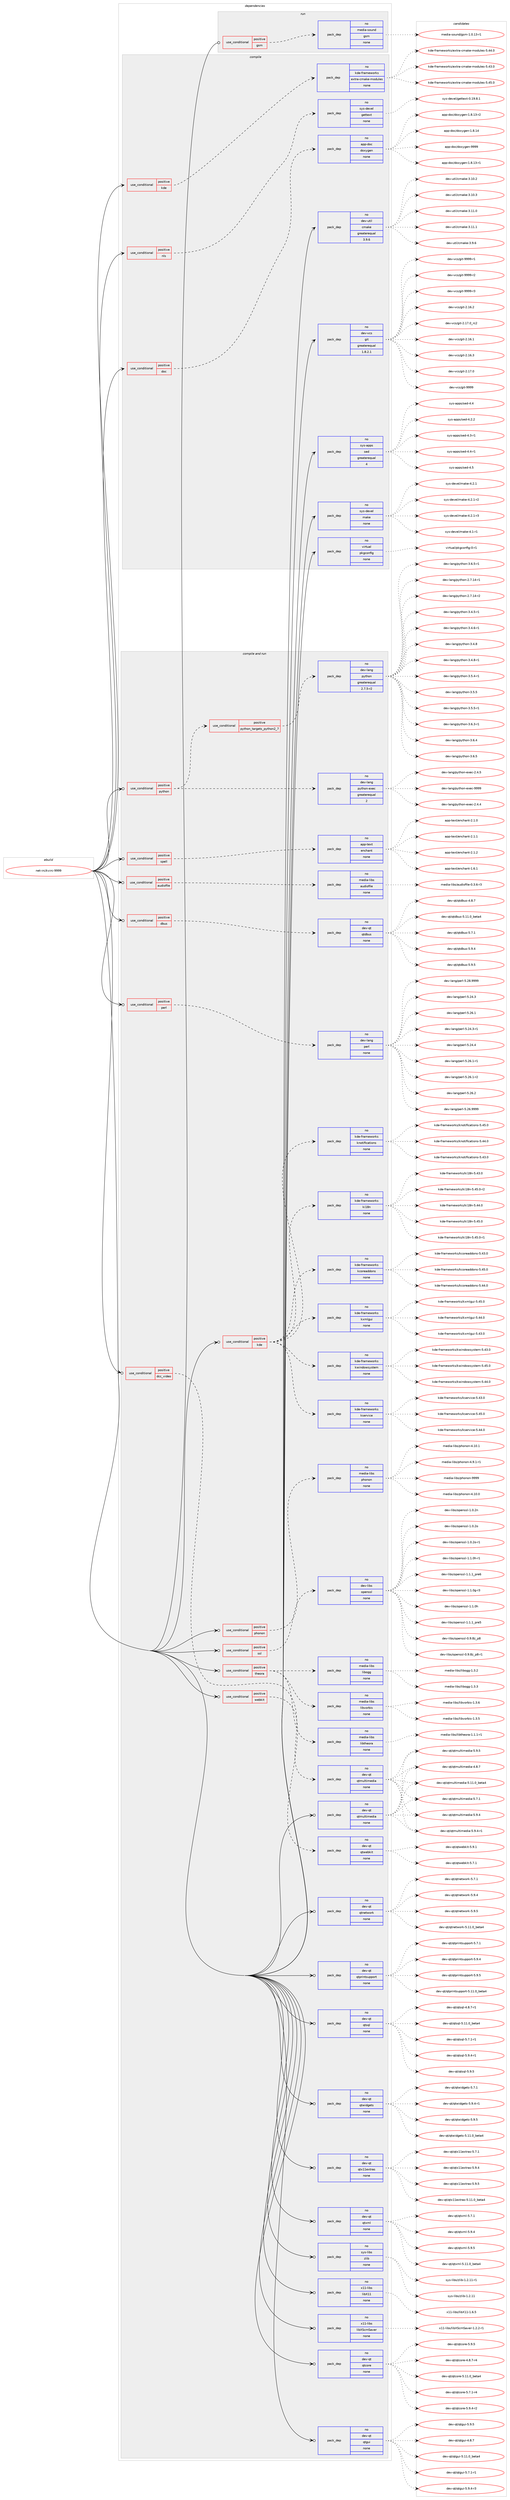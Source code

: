 digraph prolog {

# *************
# Graph options
# *************

newrank=true;
concentrate=true;
compound=true;
graph [rankdir=LR,fontname=Helvetica,fontsize=10,ranksep=1.5];#, ranksep=2.5, nodesep=0.2];
edge  [arrowhead=vee];
node  [fontname=Helvetica,fontsize=10];

# **********
# The ebuild
# **********

subgraph cluster_leftcol {
color=gray;
rank=same;
label=<<i>ebuild</i>>;
id [label="net-irc/kvirc-9999", color=red, width=4, href="../net-irc/kvirc-9999.svg"];
}

# ****************
# The dependencies
# ****************

subgraph cluster_midcol {
color=gray;
label=<<i>dependencies</i>>;
subgraph cluster_compile {
fillcolor="#eeeeee";
style=filled;
label=<<i>compile</i>>;
subgraph cond64 {
dependency194 [label=<<TABLE BORDER="0" CELLBORDER="1" CELLSPACING="0" CELLPADDING="4"><TR><TD ROWSPAN="3" CELLPADDING="10">use_conditional</TD></TR><TR><TD>positive</TD></TR><TR><TD>doc</TD></TR></TABLE>>, shape=none, color=red];
subgraph pack127 {
dependency195 [label=<<TABLE BORDER="0" CELLBORDER="1" CELLSPACING="0" CELLPADDING="4" WIDTH="220"><TR><TD ROWSPAN="6" CELLPADDING="30">pack_dep</TD></TR><TR><TD WIDTH="110">no</TD></TR><TR><TD>app-doc</TD></TR><TR><TD>doxygen</TD></TR><TR><TD>none</TD></TR><TR><TD></TD></TR></TABLE>>, shape=none, color=blue];
}
dependency194:e -> dependency195:w [weight=20,style="dashed",arrowhead="vee"];
}
id:e -> dependency194:w [weight=20,style="solid",arrowhead="vee"];
subgraph cond65 {
dependency196 [label=<<TABLE BORDER="0" CELLBORDER="1" CELLSPACING="0" CELLPADDING="4"><TR><TD ROWSPAN="3" CELLPADDING="10">use_conditional</TD></TR><TR><TD>positive</TD></TR><TR><TD>kde</TD></TR></TABLE>>, shape=none, color=red];
subgraph pack128 {
dependency197 [label=<<TABLE BORDER="0" CELLBORDER="1" CELLSPACING="0" CELLPADDING="4" WIDTH="220"><TR><TD ROWSPAN="6" CELLPADDING="30">pack_dep</TD></TR><TR><TD WIDTH="110">no</TD></TR><TR><TD>kde-frameworks</TD></TR><TR><TD>extra-cmake-modules</TD></TR><TR><TD>none</TD></TR><TR><TD></TD></TR></TABLE>>, shape=none, color=blue];
}
dependency196:e -> dependency197:w [weight=20,style="dashed",arrowhead="vee"];
}
id:e -> dependency196:w [weight=20,style="solid",arrowhead="vee"];
subgraph cond66 {
dependency198 [label=<<TABLE BORDER="0" CELLBORDER="1" CELLSPACING="0" CELLPADDING="4"><TR><TD ROWSPAN="3" CELLPADDING="10">use_conditional</TD></TR><TR><TD>positive</TD></TR><TR><TD>nls</TD></TR></TABLE>>, shape=none, color=red];
subgraph pack129 {
dependency199 [label=<<TABLE BORDER="0" CELLBORDER="1" CELLSPACING="0" CELLPADDING="4" WIDTH="220"><TR><TD ROWSPAN="6" CELLPADDING="30">pack_dep</TD></TR><TR><TD WIDTH="110">no</TD></TR><TR><TD>sys-devel</TD></TR><TR><TD>gettext</TD></TR><TR><TD>none</TD></TR><TR><TD></TD></TR></TABLE>>, shape=none, color=blue];
}
dependency198:e -> dependency199:w [weight=20,style="dashed",arrowhead="vee"];
}
id:e -> dependency198:w [weight=20,style="solid",arrowhead="vee"];
subgraph pack130 {
dependency200 [label=<<TABLE BORDER="0" CELLBORDER="1" CELLSPACING="0" CELLPADDING="4" WIDTH="220"><TR><TD ROWSPAN="6" CELLPADDING="30">pack_dep</TD></TR><TR><TD WIDTH="110">no</TD></TR><TR><TD>dev-util</TD></TR><TR><TD>cmake</TD></TR><TR><TD>greaterequal</TD></TR><TR><TD>3.9.6</TD></TR></TABLE>>, shape=none, color=blue];
}
id:e -> dependency200:w [weight=20,style="solid",arrowhead="vee"];
subgraph pack131 {
dependency201 [label=<<TABLE BORDER="0" CELLBORDER="1" CELLSPACING="0" CELLPADDING="4" WIDTH="220"><TR><TD ROWSPAN="6" CELLPADDING="30">pack_dep</TD></TR><TR><TD WIDTH="110">no</TD></TR><TR><TD>dev-vcs</TD></TR><TR><TD>git</TD></TR><TR><TD>greaterequal</TD></TR><TR><TD>1.8.2.1</TD></TR></TABLE>>, shape=none, color=blue];
}
id:e -> dependency201:w [weight=20,style="solid",arrowhead="vee"];
subgraph pack132 {
dependency202 [label=<<TABLE BORDER="0" CELLBORDER="1" CELLSPACING="0" CELLPADDING="4" WIDTH="220"><TR><TD ROWSPAN="6" CELLPADDING="30">pack_dep</TD></TR><TR><TD WIDTH="110">no</TD></TR><TR><TD>sys-apps</TD></TR><TR><TD>sed</TD></TR><TR><TD>greaterequal</TD></TR><TR><TD>4</TD></TR></TABLE>>, shape=none, color=blue];
}
id:e -> dependency202:w [weight=20,style="solid",arrowhead="vee"];
subgraph pack133 {
dependency203 [label=<<TABLE BORDER="0" CELLBORDER="1" CELLSPACING="0" CELLPADDING="4" WIDTH="220"><TR><TD ROWSPAN="6" CELLPADDING="30">pack_dep</TD></TR><TR><TD WIDTH="110">no</TD></TR><TR><TD>sys-devel</TD></TR><TR><TD>make</TD></TR><TR><TD>none</TD></TR><TR><TD></TD></TR></TABLE>>, shape=none, color=blue];
}
id:e -> dependency203:w [weight=20,style="solid",arrowhead="vee"];
subgraph pack134 {
dependency204 [label=<<TABLE BORDER="0" CELLBORDER="1" CELLSPACING="0" CELLPADDING="4" WIDTH="220"><TR><TD ROWSPAN="6" CELLPADDING="30">pack_dep</TD></TR><TR><TD WIDTH="110">no</TD></TR><TR><TD>virtual</TD></TR><TR><TD>pkgconfig</TD></TR><TR><TD>none</TD></TR><TR><TD></TD></TR></TABLE>>, shape=none, color=blue];
}
id:e -> dependency204:w [weight=20,style="solid",arrowhead="vee"];
}
subgraph cluster_compileandrun {
fillcolor="#eeeeee";
style=filled;
label=<<i>compile and run</i>>;
subgraph cond67 {
dependency205 [label=<<TABLE BORDER="0" CELLBORDER="1" CELLSPACING="0" CELLPADDING="4"><TR><TD ROWSPAN="3" CELLPADDING="10">use_conditional</TD></TR><TR><TD>positive</TD></TR><TR><TD>audiofile</TD></TR></TABLE>>, shape=none, color=red];
subgraph pack135 {
dependency206 [label=<<TABLE BORDER="0" CELLBORDER="1" CELLSPACING="0" CELLPADDING="4" WIDTH="220"><TR><TD ROWSPAN="6" CELLPADDING="30">pack_dep</TD></TR><TR><TD WIDTH="110">no</TD></TR><TR><TD>media-libs</TD></TR><TR><TD>audiofile</TD></TR><TR><TD>none</TD></TR><TR><TD></TD></TR></TABLE>>, shape=none, color=blue];
}
dependency205:e -> dependency206:w [weight=20,style="dashed",arrowhead="vee"];
}
id:e -> dependency205:w [weight=20,style="solid",arrowhead="odotvee"];
subgraph cond68 {
dependency207 [label=<<TABLE BORDER="0" CELLBORDER="1" CELLSPACING="0" CELLPADDING="4"><TR><TD ROWSPAN="3" CELLPADDING="10">use_conditional</TD></TR><TR><TD>positive</TD></TR><TR><TD>dbus</TD></TR></TABLE>>, shape=none, color=red];
subgraph pack136 {
dependency208 [label=<<TABLE BORDER="0" CELLBORDER="1" CELLSPACING="0" CELLPADDING="4" WIDTH="220"><TR><TD ROWSPAN="6" CELLPADDING="30">pack_dep</TD></TR><TR><TD WIDTH="110">no</TD></TR><TR><TD>dev-qt</TD></TR><TR><TD>qtdbus</TD></TR><TR><TD>none</TD></TR><TR><TD></TD></TR></TABLE>>, shape=none, color=blue];
}
dependency207:e -> dependency208:w [weight=20,style="dashed",arrowhead="vee"];
}
id:e -> dependency207:w [weight=20,style="solid",arrowhead="odotvee"];
subgraph cond69 {
dependency209 [label=<<TABLE BORDER="0" CELLBORDER="1" CELLSPACING="0" CELLPADDING="4"><TR><TD ROWSPAN="3" CELLPADDING="10">use_conditional</TD></TR><TR><TD>positive</TD></TR><TR><TD>dcc_video</TD></TR></TABLE>>, shape=none, color=red];
subgraph pack137 {
dependency210 [label=<<TABLE BORDER="0" CELLBORDER="1" CELLSPACING="0" CELLPADDING="4" WIDTH="220"><TR><TD ROWSPAN="6" CELLPADDING="30">pack_dep</TD></TR><TR><TD WIDTH="110">no</TD></TR><TR><TD>dev-qt</TD></TR><TR><TD>qtmultimedia</TD></TR><TR><TD>none</TD></TR><TR><TD></TD></TR></TABLE>>, shape=none, color=blue];
}
dependency209:e -> dependency210:w [weight=20,style="dashed",arrowhead="vee"];
}
id:e -> dependency209:w [weight=20,style="solid",arrowhead="odotvee"];
subgraph cond70 {
dependency211 [label=<<TABLE BORDER="0" CELLBORDER="1" CELLSPACING="0" CELLPADDING="4"><TR><TD ROWSPAN="3" CELLPADDING="10">use_conditional</TD></TR><TR><TD>positive</TD></TR><TR><TD>kde</TD></TR></TABLE>>, shape=none, color=red];
subgraph pack138 {
dependency212 [label=<<TABLE BORDER="0" CELLBORDER="1" CELLSPACING="0" CELLPADDING="4" WIDTH="220"><TR><TD ROWSPAN="6" CELLPADDING="30">pack_dep</TD></TR><TR><TD WIDTH="110">no</TD></TR><TR><TD>kde-frameworks</TD></TR><TR><TD>kcoreaddons</TD></TR><TR><TD>none</TD></TR><TR><TD></TD></TR></TABLE>>, shape=none, color=blue];
}
dependency211:e -> dependency212:w [weight=20,style="dashed",arrowhead="vee"];
subgraph pack139 {
dependency213 [label=<<TABLE BORDER="0" CELLBORDER="1" CELLSPACING="0" CELLPADDING="4" WIDTH="220"><TR><TD ROWSPAN="6" CELLPADDING="30">pack_dep</TD></TR><TR><TD WIDTH="110">no</TD></TR><TR><TD>kde-frameworks</TD></TR><TR><TD>ki18n</TD></TR><TR><TD>none</TD></TR><TR><TD></TD></TR></TABLE>>, shape=none, color=blue];
}
dependency211:e -> dependency213:w [weight=20,style="dashed",arrowhead="vee"];
subgraph pack140 {
dependency214 [label=<<TABLE BORDER="0" CELLBORDER="1" CELLSPACING="0" CELLPADDING="4" WIDTH="220"><TR><TD ROWSPAN="6" CELLPADDING="30">pack_dep</TD></TR><TR><TD WIDTH="110">no</TD></TR><TR><TD>kde-frameworks</TD></TR><TR><TD>knotifications</TD></TR><TR><TD>none</TD></TR><TR><TD></TD></TR></TABLE>>, shape=none, color=blue];
}
dependency211:e -> dependency214:w [weight=20,style="dashed",arrowhead="vee"];
subgraph pack141 {
dependency215 [label=<<TABLE BORDER="0" CELLBORDER="1" CELLSPACING="0" CELLPADDING="4" WIDTH="220"><TR><TD ROWSPAN="6" CELLPADDING="30">pack_dep</TD></TR><TR><TD WIDTH="110">no</TD></TR><TR><TD>kde-frameworks</TD></TR><TR><TD>kservice</TD></TR><TR><TD>none</TD></TR><TR><TD></TD></TR></TABLE>>, shape=none, color=blue];
}
dependency211:e -> dependency215:w [weight=20,style="dashed",arrowhead="vee"];
subgraph pack142 {
dependency216 [label=<<TABLE BORDER="0" CELLBORDER="1" CELLSPACING="0" CELLPADDING="4" WIDTH="220"><TR><TD ROWSPAN="6" CELLPADDING="30">pack_dep</TD></TR><TR><TD WIDTH="110">no</TD></TR><TR><TD>kde-frameworks</TD></TR><TR><TD>kwindowsystem</TD></TR><TR><TD>none</TD></TR><TR><TD></TD></TR></TABLE>>, shape=none, color=blue];
}
dependency211:e -> dependency216:w [weight=20,style="dashed",arrowhead="vee"];
subgraph pack143 {
dependency217 [label=<<TABLE BORDER="0" CELLBORDER="1" CELLSPACING="0" CELLPADDING="4" WIDTH="220"><TR><TD ROWSPAN="6" CELLPADDING="30">pack_dep</TD></TR><TR><TD WIDTH="110">no</TD></TR><TR><TD>kde-frameworks</TD></TR><TR><TD>kxmlgui</TD></TR><TR><TD>none</TD></TR><TR><TD></TD></TR></TABLE>>, shape=none, color=blue];
}
dependency211:e -> dependency217:w [weight=20,style="dashed",arrowhead="vee"];
}
id:e -> dependency211:w [weight=20,style="solid",arrowhead="odotvee"];
subgraph cond71 {
dependency218 [label=<<TABLE BORDER="0" CELLBORDER="1" CELLSPACING="0" CELLPADDING="4"><TR><TD ROWSPAN="3" CELLPADDING="10">use_conditional</TD></TR><TR><TD>positive</TD></TR><TR><TD>perl</TD></TR></TABLE>>, shape=none, color=red];
subgraph pack144 {
dependency219 [label=<<TABLE BORDER="0" CELLBORDER="1" CELLSPACING="0" CELLPADDING="4" WIDTH="220"><TR><TD ROWSPAN="6" CELLPADDING="30">pack_dep</TD></TR><TR><TD WIDTH="110">no</TD></TR><TR><TD>dev-lang</TD></TR><TR><TD>perl</TD></TR><TR><TD>none</TD></TR><TR><TD></TD></TR></TABLE>>, shape=none, color=blue];
}
dependency218:e -> dependency219:w [weight=20,style="dashed",arrowhead="vee"];
}
id:e -> dependency218:w [weight=20,style="solid",arrowhead="odotvee"];
subgraph cond72 {
dependency220 [label=<<TABLE BORDER="0" CELLBORDER="1" CELLSPACING="0" CELLPADDING="4"><TR><TD ROWSPAN="3" CELLPADDING="10">use_conditional</TD></TR><TR><TD>positive</TD></TR><TR><TD>phonon</TD></TR></TABLE>>, shape=none, color=red];
subgraph pack145 {
dependency221 [label=<<TABLE BORDER="0" CELLBORDER="1" CELLSPACING="0" CELLPADDING="4" WIDTH="220"><TR><TD ROWSPAN="6" CELLPADDING="30">pack_dep</TD></TR><TR><TD WIDTH="110">no</TD></TR><TR><TD>media-libs</TD></TR><TR><TD>phonon</TD></TR><TR><TD>none</TD></TR><TR><TD></TD></TR></TABLE>>, shape=none, color=blue];
}
dependency220:e -> dependency221:w [weight=20,style="dashed",arrowhead="vee"];
}
id:e -> dependency220:w [weight=20,style="solid",arrowhead="odotvee"];
subgraph cond73 {
dependency222 [label=<<TABLE BORDER="0" CELLBORDER="1" CELLSPACING="0" CELLPADDING="4"><TR><TD ROWSPAN="3" CELLPADDING="10">use_conditional</TD></TR><TR><TD>positive</TD></TR><TR><TD>python</TD></TR></TABLE>>, shape=none, color=red];
subgraph cond74 {
dependency223 [label=<<TABLE BORDER="0" CELLBORDER="1" CELLSPACING="0" CELLPADDING="4"><TR><TD ROWSPAN="3" CELLPADDING="10">use_conditional</TD></TR><TR><TD>positive</TD></TR><TR><TD>python_targets_python2_7</TD></TR></TABLE>>, shape=none, color=red];
subgraph pack146 {
dependency224 [label=<<TABLE BORDER="0" CELLBORDER="1" CELLSPACING="0" CELLPADDING="4" WIDTH="220"><TR><TD ROWSPAN="6" CELLPADDING="30">pack_dep</TD></TR><TR><TD WIDTH="110">no</TD></TR><TR><TD>dev-lang</TD></TR><TR><TD>python</TD></TR><TR><TD>greaterequal</TD></TR><TR><TD>2.7.5-r2</TD></TR></TABLE>>, shape=none, color=blue];
}
dependency223:e -> dependency224:w [weight=20,style="dashed",arrowhead="vee"];
}
dependency222:e -> dependency223:w [weight=20,style="dashed",arrowhead="vee"];
subgraph pack147 {
dependency225 [label=<<TABLE BORDER="0" CELLBORDER="1" CELLSPACING="0" CELLPADDING="4" WIDTH="220"><TR><TD ROWSPAN="6" CELLPADDING="30">pack_dep</TD></TR><TR><TD WIDTH="110">no</TD></TR><TR><TD>dev-lang</TD></TR><TR><TD>python-exec</TD></TR><TR><TD>greaterequal</TD></TR><TR><TD>2</TD></TR></TABLE>>, shape=none, color=blue];
}
dependency222:e -> dependency225:w [weight=20,style="dashed",arrowhead="vee"];
}
id:e -> dependency222:w [weight=20,style="solid",arrowhead="odotvee"];
subgraph cond75 {
dependency226 [label=<<TABLE BORDER="0" CELLBORDER="1" CELLSPACING="0" CELLPADDING="4"><TR><TD ROWSPAN="3" CELLPADDING="10">use_conditional</TD></TR><TR><TD>positive</TD></TR><TR><TD>spell</TD></TR></TABLE>>, shape=none, color=red];
subgraph pack148 {
dependency227 [label=<<TABLE BORDER="0" CELLBORDER="1" CELLSPACING="0" CELLPADDING="4" WIDTH="220"><TR><TD ROWSPAN="6" CELLPADDING="30">pack_dep</TD></TR><TR><TD WIDTH="110">no</TD></TR><TR><TD>app-text</TD></TR><TR><TD>enchant</TD></TR><TR><TD>none</TD></TR><TR><TD></TD></TR></TABLE>>, shape=none, color=blue];
}
dependency226:e -> dependency227:w [weight=20,style="dashed",arrowhead="vee"];
}
id:e -> dependency226:w [weight=20,style="solid",arrowhead="odotvee"];
subgraph cond76 {
dependency228 [label=<<TABLE BORDER="0" CELLBORDER="1" CELLSPACING="0" CELLPADDING="4"><TR><TD ROWSPAN="3" CELLPADDING="10">use_conditional</TD></TR><TR><TD>positive</TD></TR><TR><TD>ssl</TD></TR></TABLE>>, shape=none, color=red];
subgraph pack149 {
dependency229 [label=<<TABLE BORDER="0" CELLBORDER="1" CELLSPACING="0" CELLPADDING="4" WIDTH="220"><TR><TD ROWSPAN="6" CELLPADDING="30">pack_dep</TD></TR><TR><TD WIDTH="110">no</TD></TR><TR><TD>dev-libs</TD></TR><TR><TD>openssl</TD></TR><TR><TD>none</TD></TR><TR><TD></TD></TR></TABLE>>, shape=none, color=blue];
}
dependency228:e -> dependency229:w [weight=20,style="dashed",arrowhead="vee"];
}
id:e -> dependency228:w [weight=20,style="solid",arrowhead="odotvee"];
subgraph cond77 {
dependency230 [label=<<TABLE BORDER="0" CELLBORDER="1" CELLSPACING="0" CELLPADDING="4"><TR><TD ROWSPAN="3" CELLPADDING="10">use_conditional</TD></TR><TR><TD>positive</TD></TR><TR><TD>theora</TD></TR></TABLE>>, shape=none, color=red];
subgraph pack150 {
dependency231 [label=<<TABLE BORDER="0" CELLBORDER="1" CELLSPACING="0" CELLPADDING="4" WIDTH="220"><TR><TD ROWSPAN="6" CELLPADDING="30">pack_dep</TD></TR><TR><TD WIDTH="110">no</TD></TR><TR><TD>media-libs</TD></TR><TR><TD>libogg</TD></TR><TR><TD>none</TD></TR><TR><TD></TD></TR></TABLE>>, shape=none, color=blue];
}
dependency230:e -> dependency231:w [weight=20,style="dashed",arrowhead="vee"];
subgraph pack151 {
dependency232 [label=<<TABLE BORDER="0" CELLBORDER="1" CELLSPACING="0" CELLPADDING="4" WIDTH="220"><TR><TD ROWSPAN="6" CELLPADDING="30">pack_dep</TD></TR><TR><TD WIDTH="110">no</TD></TR><TR><TD>media-libs</TD></TR><TR><TD>libtheora</TD></TR><TR><TD>none</TD></TR><TR><TD></TD></TR></TABLE>>, shape=none, color=blue];
}
dependency230:e -> dependency232:w [weight=20,style="dashed",arrowhead="vee"];
subgraph pack152 {
dependency233 [label=<<TABLE BORDER="0" CELLBORDER="1" CELLSPACING="0" CELLPADDING="4" WIDTH="220"><TR><TD ROWSPAN="6" CELLPADDING="30">pack_dep</TD></TR><TR><TD WIDTH="110">no</TD></TR><TR><TD>media-libs</TD></TR><TR><TD>libvorbis</TD></TR><TR><TD>none</TD></TR><TR><TD></TD></TR></TABLE>>, shape=none, color=blue];
}
dependency230:e -> dependency233:w [weight=20,style="dashed",arrowhead="vee"];
}
id:e -> dependency230:w [weight=20,style="solid",arrowhead="odotvee"];
subgraph cond78 {
dependency234 [label=<<TABLE BORDER="0" CELLBORDER="1" CELLSPACING="0" CELLPADDING="4"><TR><TD ROWSPAN="3" CELLPADDING="10">use_conditional</TD></TR><TR><TD>positive</TD></TR><TR><TD>webkit</TD></TR></TABLE>>, shape=none, color=red];
subgraph pack153 {
dependency235 [label=<<TABLE BORDER="0" CELLBORDER="1" CELLSPACING="0" CELLPADDING="4" WIDTH="220"><TR><TD ROWSPAN="6" CELLPADDING="30">pack_dep</TD></TR><TR><TD WIDTH="110">no</TD></TR><TR><TD>dev-qt</TD></TR><TR><TD>qtwebkit</TD></TR><TR><TD>none</TD></TR><TR><TD></TD></TR></TABLE>>, shape=none, color=blue];
}
dependency234:e -> dependency235:w [weight=20,style="dashed",arrowhead="vee"];
}
id:e -> dependency234:w [weight=20,style="solid",arrowhead="odotvee"];
subgraph pack154 {
dependency236 [label=<<TABLE BORDER="0" CELLBORDER="1" CELLSPACING="0" CELLPADDING="4" WIDTH="220"><TR><TD ROWSPAN="6" CELLPADDING="30">pack_dep</TD></TR><TR><TD WIDTH="110">no</TD></TR><TR><TD>dev-qt</TD></TR><TR><TD>qtcore</TD></TR><TR><TD>none</TD></TR><TR><TD></TD></TR></TABLE>>, shape=none, color=blue];
}
id:e -> dependency236:w [weight=20,style="solid",arrowhead="odotvee"];
subgraph pack155 {
dependency237 [label=<<TABLE BORDER="0" CELLBORDER="1" CELLSPACING="0" CELLPADDING="4" WIDTH="220"><TR><TD ROWSPAN="6" CELLPADDING="30">pack_dep</TD></TR><TR><TD WIDTH="110">no</TD></TR><TR><TD>dev-qt</TD></TR><TR><TD>qtgui</TD></TR><TR><TD>none</TD></TR><TR><TD></TD></TR></TABLE>>, shape=none, color=blue];
}
id:e -> dependency237:w [weight=20,style="solid",arrowhead="odotvee"];
subgraph pack156 {
dependency238 [label=<<TABLE BORDER="0" CELLBORDER="1" CELLSPACING="0" CELLPADDING="4" WIDTH="220"><TR><TD ROWSPAN="6" CELLPADDING="30">pack_dep</TD></TR><TR><TD WIDTH="110">no</TD></TR><TR><TD>dev-qt</TD></TR><TR><TD>qtmultimedia</TD></TR><TR><TD>none</TD></TR><TR><TD></TD></TR></TABLE>>, shape=none, color=blue];
}
id:e -> dependency238:w [weight=20,style="solid",arrowhead="odotvee"];
subgraph pack157 {
dependency239 [label=<<TABLE BORDER="0" CELLBORDER="1" CELLSPACING="0" CELLPADDING="4" WIDTH="220"><TR><TD ROWSPAN="6" CELLPADDING="30">pack_dep</TD></TR><TR><TD WIDTH="110">no</TD></TR><TR><TD>dev-qt</TD></TR><TR><TD>qtnetwork</TD></TR><TR><TD>none</TD></TR><TR><TD></TD></TR></TABLE>>, shape=none, color=blue];
}
id:e -> dependency239:w [weight=20,style="solid",arrowhead="odotvee"];
subgraph pack158 {
dependency240 [label=<<TABLE BORDER="0" CELLBORDER="1" CELLSPACING="0" CELLPADDING="4" WIDTH="220"><TR><TD ROWSPAN="6" CELLPADDING="30">pack_dep</TD></TR><TR><TD WIDTH="110">no</TD></TR><TR><TD>dev-qt</TD></TR><TR><TD>qtprintsupport</TD></TR><TR><TD>none</TD></TR><TR><TD></TD></TR></TABLE>>, shape=none, color=blue];
}
id:e -> dependency240:w [weight=20,style="solid",arrowhead="odotvee"];
subgraph pack159 {
dependency241 [label=<<TABLE BORDER="0" CELLBORDER="1" CELLSPACING="0" CELLPADDING="4" WIDTH="220"><TR><TD ROWSPAN="6" CELLPADDING="30">pack_dep</TD></TR><TR><TD WIDTH="110">no</TD></TR><TR><TD>dev-qt</TD></TR><TR><TD>qtsql</TD></TR><TR><TD>none</TD></TR><TR><TD></TD></TR></TABLE>>, shape=none, color=blue];
}
id:e -> dependency241:w [weight=20,style="solid",arrowhead="odotvee"];
subgraph pack160 {
dependency242 [label=<<TABLE BORDER="0" CELLBORDER="1" CELLSPACING="0" CELLPADDING="4" WIDTH="220"><TR><TD ROWSPAN="6" CELLPADDING="30">pack_dep</TD></TR><TR><TD WIDTH="110">no</TD></TR><TR><TD>dev-qt</TD></TR><TR><TD>qtwidgets</TD></TR><TR><TD>none</TD></TR><TR><TD></TD></TR></TABLE>>, shape=none, color=blue];
}
id:e -> dependency242:w [weight=20,style="solid",arrowhead="odotvee"];
subgraph pack161 {
dependency243 [label=<<TABLE BORDER="0" CELLBORDER="1" CELLSPACING="0" CELLPADDING="4" WIDTH="220"><TR><TD ROWSPAN="6" CELLPADDING="30">pack_dep</TD></TR><TR><TD WIDTH="110">no</TD></TR><TR><TD>dev-qt</TD></TR><TR><TD>qtx11extras</TD></TR><TR><TD>none</TD></TR><TR><TD></TD></TR></TABLE>>, shape=none, color=blue];
}
id:e -> dependency243:w [weight=20,style="solid",arrowhead="odotvee"];
subgraph pack162 {
dependency244 [label=<<TABLE BORDER="0" CELLBORDER="1" CELLSPACING="0" CELLPADDING="4" WIDTH="220"><TR><TD ROWSPAN="6" CELLPADDING="30">pack_dep</TD></TR><TR><TD WIDTH="110">no</TD></TR><TR><TD>dev-qt</TD></TR><TR><TD>qtxml</TD></TR><TR><TD>none</TD></TR><TR><TD></TD></TR></TABLE>>, shape=none, color=blue];
}
id:e -> dependency244:w [weight=20,style="solid",arrowhead="odotvee"];
subgraph pack163 {
dependency245 [label=<<TABLE BORDER="0" CELLBORDER="1" CELLSPACING="0" CELLPADDING="4" WIDTH="220"><TR><TD ROWSPAN="6" CELLPADDING="30">pack_dep</TD></TR><TR><TD WIDTH="110">no</TD></TR><TR><TD>sys-libs</TD></TR><TR><TD>zlib</TD></TR><TR><TD>none</TD></TR><TR><TD></TD></TR></TABLE>>, shape=none, color=blue];
}
id:e -> dependency245:w [weight=20,style="solid",arrowhead="odotvee"];
subgraph pack164 {
dependency246 [label=<<TABLE BORDER="0" CELLBORDER="1" CELLSPACING="0" CELLPADDING="4" WIDTH="220"><TR><TD ROWSPAN="6" CELLPADDING="30">pack_dep</TD></TR><TR><TD WIDTH="110">no</TD></TR><TR><TD>x11-libs</TD></TR><TR><TD>libX11</TD></TR><TR><TD>none</TD></TR><TR><TD></TD></TR></TABLE>>, shape=none, color=blue];
}
id:e -> dependency246:w [weight=20,style="solid",arrowhead="odotvee"];
subgraph pack165 {
dependency247 [label=<<TABLE BORDER="0" CELLBORDER="1" CELLSPACING="0" CELLPADDING="4" WIDTH="220"><TR><TD ROWSPAN="6" CELLPADDING="30">pack_dep</TD></TR><TR><TD WIDTH="110">no</TD></TR><TR><TD>x11-libs</TD></TR><TR><TD>libXScrnSaver</TD></TR><TR><TD>none</TD></TR><TR><TD></TD></TR></TABLE>>, shape=none, color=blue];
}
id:e -> dependency247:w [weight=20,style="solid",arrowhead="odotvee"];
}
subgraph cluster_run {
fillcolor="#eeeeee";
style=filled;
label=<<i>run</i>>;
subgraph cond79 {
dependency248 [label=<<TABLE BORDER="0" CELLBORDER="1" CELLSPACING="0" CELLPADDING="4"><TR><TD ROWSPAN="3" CELLPADDING="10">use_conditional</TD></TR><TR><TD>positive</TD></TR><TR><TD>gsm</TD></TR></TABLE>>, shape=none, color=red];
subgraph pack166 {
dependency249 [label=<<TABLE BORDER="0" CELLBORDER="1" CELLSPACING="0" CELLPADDING="4" WIDTH="220"><TR><TD ROWSPAN="6" CELLPADDING="30">pack_dep</TD></TR><TR><TD WIDTH="110">no</TD></TR><TR><TD>media-sound</TD></TR><TR><TD>gsm</TD></TR><TR><TD>none</TD></TR><TR><TD></TD></TR></TABLE>>, shape=none, color=blue];
}
dependency248:e -> dependency249:w [weight=20,style="dashed",arrowhead="vee"];
}
id:e -> dependency248:w [weight=20,style="solid",arrowhead="odot"];
}
}

# **************
# The candidates
# **************

subgraph cluster_choices {
rank=same;
color=gray;
label=<<i>candidates</i>>;

subgraph choice127 {
color=black;
nodesep=1;
choice97112112451001119947100111120121103101110454946564649514511449 [label="app-doc/doxygen-1.8.13-r1", color=red, width=4,href="../app-doc/doxygen-1.8.13-r1.svg"];
choice97112112451001119947100111120121103101110454946564649514511450 [label="app-doc/doxygen-1.8.13-r2", color=red, width=4,href="../app-doc/doxygen-1.8.13-r2.svg"];
choice9711211245100111994710011112012110310111045494656464952 [label="app-doc/doxygen-1.8.14", color=red, width=4,href="../app-doc/doxygen-1.8.14.svg"];
choice971121124510011199471001111201211031011104557575757 [label="app-doc/doxygen-9999", color=red, width=4,href="../app-doc/doxygen-9999.svg"];
dependency195:e -> choice97112112451001119947100111120121103101110454946564649514511449:w [style=dotted,weight="100"];
dependency195:e -> choice97112112451001119947100111120121103101110454946564649514511450:w [style=dotted,weight="100"];
dependency195:e -> choice9711211245100111994710011112012110310111045494656464952:w [style=dotted,weight="100"];
dependency195:e -> choice971121124510011199471001111201211031011104557575757:w [style=dotted,weight="100"];
}
subgraph choice128 {
color=black;
nodesep=1;
choice107100101451021149710910111911111410711547101120116114974599109971071014510911110011710810111545534652524648 [label="kde-frameworks/extra-cmake-modules-5.44.0", color=red, width=4,href="../kde-frameworks/extra-cmake-modules-5.44.0.svg"];
choice107100101451021149710910111911111410711547101120116114974599109971071014510911110011710810111545534652514648 [label="kde-frameworks/extra-cmake-modules-5.43.0", color=red, width=4,href="../kde-frameworks/extra-cmake-modules-5.43.0.svg"];
choice107100101451021149710910111911111410711547101120116114974599109971071014510911110011710810111545534652534648 [label="kde-frameworks/extra-cmake-modules-5.45.0", color=red, width=4,href="../kde-frameworks/extra-cmake-modules-5.45.0.svg"];
dependency197:e -> choice107100101451021149710910111911111410711547101120116114974599109971071014510911110011710810111545534652524648:w [style=dotted,weight="100"];
dependency197:e -> choice107100101451021149710910111911111410711547101120116114974599109971071014510911110011710810111545534652514648:w [style=dotted,weight="100"];
dependency197:e -> choice107100101451021149710910111911111410711547101120116114974599109971071014510911110011710810111545534652534648:w [style=dotted,weight="100"];
}
subgraph choice129 {
color=black;
nodesep=1;
choice1151211154510010111810110847103101116116101120116454846495746564649 [label="sys-devel/gettext-0.19.8.1", color=red, width=4,href="../sys-devel/gettext-0.19.8.1.svg"];
dependency199:e -> choice1151211154510010111810110847103101116116101120116454846495746564649:w [style=dotted,weight="100"];
}
subgraph choice130 {
color=black;
nodesep=1;
choice1001011184511711610510847991099710710145514649484650 [label="dev-util/cmake-3.10.2", color=red, width=4,href="../dev-util/cmake-3.10.2.svg"];
choice1001011184511711610510847991099710710145514649484651 [label="dev-util/cmake-3.10.3", color=red, width=4,href="../dev-util/cmake-3.10.3.svg"];
choice1001011184511711610510847991099710710145514649494648 [label="dev-util/cmake-3.11.0", color=red, width=4,href="../dev-util/cmake-3.11.0.svg"];
choice1001011184511711610510847991099710710145514649494649 [label="dev-util/cmake-3.11.1", color=red, width=4,href="../dev-util/cmake-3.11.1.svg"];
choice10010111845117116105108479910997107101455146574654 [label="dev-util/cmake-3.9.6", color=red, width=4,href="../dev-util/cmake-3.9.6.svg"];
dependency200:e -> choice1001011184511711610510847991099710710145514649484650:w [style=dotted,weight="100"];
dependency200:e -> choice1001011184511711610510847991099710710145514649484651:w [style=dotted,weight="100"];
dependency200:e -> choice1001011184511711610510847991099710710145514649494648:w [style=dotted,weight="100"];
dependency200:e -> choice1001011184511711610510847991099710710145514649494649:w [style=dotted,weight="100"];
dependency200:e -> choice10010111845117116105108479910997107101455146574654:w [style=dotted,weight="100"];
}
subgraph choice131 {
color=black;
nodesep=1;
choice10010111845118991154710310511645504649544650 [label="dev-vcs/git-2.16.2", color=red, width=4,href="../dev-vcs/git-2.16.2.svg"];
choice10010111845118991154710310511645504649554648951149950 [label="dev-vcs/git-2.17.0_rc2", color=red, width=4,href="../dev-vcs/git-2.17.0_rc2.svg"];
choice10010111845118991154710310511645504649544649 [label="dev-vcs/git-2.16.1", color=red, width=4,href="../dev-vcs/git-2.16.1.svg"];
choice10010111845118991154710310511645504649544651 [label="dev-vcs/git-2.16.3", color=red, width=4,href="../dev-vcs/git-2.16.3.svg"];
choice10010111845118991154710310511645504649554648 [label="dev-vcs/git-2.17.0", color=red, width=4,href="../dev-vcs/git-2.17.0.svg"];
choice1001011184511899115471031051164557575757 [label="dev-vcs/git-9999", color=red, width=4,href="../dev-vcs/git-9999.svg"];
choice10010111845118991154710310511645575757574511449 [label="dev-vcs/git-9999-r1", color=red, width=4,href="../dev-vcs/git-9999-r1.svg"];
choice10010111845118991154710310511645575757574511450 [label="dev-vcs/git-9999-r2", color=red, width=4,href="../dev-vcs/git-9999-r2.svg"];
choice10010111845118991154710310511645575757574511451 [label="dev-vcs/git-9999-r3", color=red, width=4,href="../dev-vcs/git-9999-r3.svg"];
dependency201:e -> choice10010111845118991154710310511645504649544650:w [style=dotted,weight="100"];
dependency201:e -> choice10010111845118991154710310511645504649554648951149950:w [style=dotted,weight="100"];
dependency201:e -> choice10010111845118991154710310511645504649544649:w [style=dotted,weight="100"];
dependency201:e -> choice10010111845118991154710310511645504649544651:w [style=dotted,weight="100"];
dependency201:e -> choice10010111845118991154710310511645504649554648:w [style=dotted,weight="100"];
dependency201:e -> choice1001011184511899115471031051164557575757:w [style=dotted,weight="100"];
dependency201:e -> choice10010111845118991154710310511645575757574511449:w [style=dotted,weight="100"];
dependency201:e -> choice10010111845118991154710310511645575757574511450:w [style=dotted,weight="100"];
dependency201:e -> choice10010111845118991154710310511645575757574511451:w [style=dotted,weight="100"];
}
subgraph choice132 {
color=black;
nodesep=1;
choice11512111545971121121154711510110045524652 [label="sys-apps/sed-4.4", color=red, width=4,href="../sys-apps/sed-4.4.svg"];
choice115121115459711211211547115101100455246504650 [label="sys-apps/sed-4.2.2", color=red, width=4,href="../sys-apps/sed-4.2.2.svg"];
choice115121115459711211211547115101100455246514511449 [label="sys-apps/sed-4.3-r1", color=red, width=4,href="../sys-apps/sed-4.3-r1.svg"];
choice115121115459711211211547115101100455246524511449 [label="sys-apps/sed-4.4-r1", color=red, width=4,href="../sys-apps/sed-4.4-r1.svg"];
choice11512111545971121121154711510110045524653 [label="sys-apps/sed-4.5", color=red, width=4,href="../sys-apps/sed-4.5.svg"];
dependency202:e -> choice11512111545971121121154711510110045524652:w [style=dotted,weight="100"];
dependency202:e -> choice115121115459711211211547115101100455246504650:w [style=dotted,weight="100"];
dependency202:e -> choice115121115459711211211547115101100455246514511449:w [style=dotted,weight="100"];
dependency202:e -> choice115121115459711211211547115101100455246524511449:w [style=dotted,weight="100"];
dependency202:e -> choice11512111545971121121154711510110045524653:w [style=dotted,weight="100"];
}
subgraph choice133 {
color=black;
nodesep=1;
choice115121115451001011181011084710997107101455246494511449 [label="sys-devel/make-4.1-r1", color=red, width=4,href="../sys-devel/make-4.1-r1.svg"];
choice115121115451001011181011084710997107101455246504649 [label="sys-devel/make-4.2.1", color=red, width=4,href="../sys-devel/make-4.2.1.svg"];
choice1151211154510010111810110847109971071014552465046494511450 [label="sys-devel/make-4.2.1-r2", color=red, width=4,href="../sys-devel/make-4.2.1-r2.svg"];
choice1151211154510010111810110847109971071014552465046494511451 [label="sys-devel/make-4.2.1-r3", color=red, width=4,href="../sys-devel/make-4.2.1-r3.svg"];
dependency203:e -> choice115121115451001011181011084710997107101455246494511449:w [style=dotted,weight="100"];
dependency203:e -> choice115121115451001011181011084710997107101455246504649:w [style=dotted,weight="100"];
dependency203:e -> choice1151211154510010111810110847109971071014552465046494511450:w [style=dotted,weight="100"];
dependency203:e -> choice1151211154510010111810110847109971071014552465046494511451:w [style=dotted,weight="100"];
}
subgraph choice134 {
color=black;
nodesep=1;
choice11810511411611797108471121071039911111010210510345484511449 [label="virtual/pkgconfig-0-r1", color=red, width=4,href="../virtual/pkgconfig-0-r1.svg"];
dependency204:e -> choice11810511411611797108471121071039911111010210510345484511449:w [style=dotted,weight="100"];
}
subgraph choice135 {
color=black;
nodesep=1;
choice10910110010597451081059811547971171001051111021051081014548465146544511451 [label="media-libs/audiofile-0.3.6-r3", color=red, width=4,href="../media-libs/audiofile-0.3.6-r3.svg"];
dependency206:e -> choice10910110010597451081059811547971171001051111021051081014548465146544511451:w [style=dotted,weight="100"];
}
subgraph choice136 {
color=black;
nodesep=1;
choice100101118451131164711311610098117115455246564655 [label="dev-qt/qtdbus-4.8.7", color=red, width=4,href="../dev-qt/qtdbus-4.8.7.svg"];
choice1001011184511311647113116100981171154553464949464895981011169752 [label="dev-qt/qtdbus-5.11.0_beta4", color=red, width=4,href="../dev-qt/qtdbus-5.11.0_beta4.svg"];
choice100101118451131164711311610098117115455346554649 [label="dev-qt/qtdbus-5.7.1", color=red, width=4,href="../dev-qt/qtdbus-5.7.1.svg"];
choice100101118451131164711311610098117115455346574652 [label="dev-qt/qtdbus-5.9.4", color=red, width=4,href="../dev-qt/qtdbus-5.9.4.svg"];
choice100101118451131164711311610098117115455346574653 [label="dev-qt/qtdbus-5.9.5", color=red, width=4,href="../dev-qt/qtdbus-5.9.5.svg"];
dependency208:e -> choice100101118451131164711311610098117115455246564655:w [style=dotted,weight="100"];
dependency208:e -> choice1001011184511311647113116100981171154553464949464895981011169752:w [style=dotted,weight="100"];
dependency208:e -> choice100101118451131164711311610098117115455346554649:w [style=dotted,weight="100"];
dependency208:e -> choice100101118451131164711311610098117115455346574652:w [style=dotted,weight="100"];
dependency208:e -> choice100101118451131164711311610098117115455346574653:w [style=dotted,weight="100"];
}
subgraph choice137 {
color=black;
nodesep=1;
choice100101118451131164711311610911710811610510910110010597455246564655 [label="dev-qt/qtmultimedia-4.8.7", color=red, width=4,href="../dev-qt/qtmultimedia-4.8.7.svg"];
choice1001011184511311647113116109117108116105109101100105974553464949464895981011169752 [label="dev-qt/qtmultimedia-5.11.0_beta4", color=red, width=4,href="../dev-qt/qtmultimedia-5.11.0_beta4.svg"];
choice100101118451131164711311610911710811610510910110010597455346554649 [label="dev-qt/qtmultimedia-5.7.1", color=red, width=4,href="../dev-qt/qtmultimedia-5.7.1.svg"];
choice100101118451131164711311610911710811610510910110010597455346574652 [label="dev-qt/qtmultimedia-5.9.4", color=red, width=4,href="../dev-qt/qtmultimedia-5.9.4.svg"];
choice1001011184511311647113116109117108116105109101100105974553465746524511449 [label="dev-qt/qtmultimedia-5.9.4-r1", color=red, width=4,href="../dev-qt/qtmultimedia-5.9.4-r1.svg"];
choice100101118451131164711311610911710811610510910110010597455346574653 [label="dev-qt/qtmultimedia-5.9.5", color=red, width=4,href="../dev-qt/qtmultimedia-5.9.5.svg"];
dependency210:e -> choice100101118451131164711311610911710811610510910110010597455246564655:w [style=dotted,weight="100"];
dependency210:e -> choice1001011184511311647113116109117108116105109101100105974553464949464895981011169752:w [style=dotted,weight="100"];
dependency210:e -> choice100101118451131164711311610911710811610510910110010597455346554649:w [style=dotted,weight="100"];
dependency210:e -> choice100101118451131164711311610911710811610510910110010597455346574652:w [style=dotted,weight="100"];
dependency210:e -> choice1001011184511311647113116109117108116105109101100105974553465746524511449:w [style=dotted,weight="100"];
dependency210:e -> choice100101118451131164711311610911710811610510910110010597455346574653:w [style=dotted,weight="100"];
}
subgraph choice138 {
color=black;
nodesep=1;
choice107100101451021149710910111911111410711547107991111141019710010011111011545534652524648 [label="kde-frameworks/kcoreaddons-5.44.0", color=red, width=4,href="../kde-frameworks/kcoreaddons-5.44.0.svg"];
choice107100101451021149710910111911111410711547107991111141019710010011111011545534652514648 [label="kde-frameworks/kcoreaddons-5.43.0", color=red, width=4,href="../kde-frameworks/kcoreaddons-5.43.0.svg"];
choice107100101451021149710910111911111410711547107991111141019710010011111011545534652534648 [label="kde-frameworks/kcoreaddons-5.45.0", color=red, width=4,href="../kde-frameworks/kcoreaddons-5.45.0.svg"];
dependency212:e -> choice107100101451021149710910111911111410711547107991111141019710010011111011545534652524648:w [style=dotted,weight="100"];
dependency212:e -> choice107100101451021149710910111911111410711547107991111141019710010011111011545534652514648:w [style=dotted,weight="100"];
dependency212:e -> choice107100101451021149710910111911111410711547107991111141019710010011111011545534652534648:w [style=dotted,weight="100"];
}
subgraph choice139 {
color=black;
nodesep=1;
choice107100101451021149710910111911111410711547107105495611045534652524648 [label="kde-frameworks/ki18n-5.44.0", color=red, width=4,href="../kde-frameworks/ki18n-5.44.0.svg"];
choice107100101451021149710910111911111410711547107105495611045534652534648 [label="kde-frameworks/ki18n-5.45.0", color=red, width=4,href="../kde-frameworks/ki18n-5.45.0.svg"];
choice1071001014510211497109101119111114107115471071054956110455346525346484511449 [label="kde-frameworks/ki18n-5.45.0-r1", color=red, width=4,href="../kde-frameworks/ki18n-5.45.0-r1.svg"];
choice107100101451021149710910111911111410711547107105495611045534652514648 [label="kde-frameworks/ki18n-5.43.0", color=red, width=4,href="../kde-frameworks/ki18n-5.43.0.svg"];
choice1071001014510211497109101119111114107115471071054956110455346525346484511450 [label="kde-frameworks/ki18n-5.45.0-r2", color=red, width=4,href="../kde-frameworks/ki18n-5.45.0-r2.svg"];
dependency213:e -> choice107100101451021149710910111911111410711547107105495611045534652524648:w [style=dotted,weight="100"];
dependency213:e -> choice107100101451021149710910111911111410711547107105495611045534652534648:w [style=dotted,weight="100"];
dependency213:e -> choice1071001014510211497109101119111114107115471071054956110455346525346484511449:w [style=dotted,weight="100"];
dependency213:e -> choice107100101451021149710910111911111410711547107105495611045534652514648:w [style=dotted,weight="100"];
dependency213:e -> choice1071001014510211497109101119111114107115471071054956110455346525346484511450:w [style=dotted,weight="100"];
}
subgraph choice140 {
color=black;
nodesep=1;
choice107100101451021149710910111911111410711547107110111116105102105999711610511111011545534652524648 [label="kde-frameworks/knotifications-5.44.0", color=red, width=4,href="../kde-frameworks/knotifications-5.44.0.svg"];
choice107100101451021149710910111911111410711547107110111116105102105999711610511111011545534652514648 [label="kde-frameworks/knotifications-5.43.0", color=red, width=4,href="../kde-frameworks/knotifications-5.43.0.svg"];
choice107100101451021149710910111911111410711547107110111116105102105999711610511111011545534652534648 [label="kde-frameworks/knotifications-5.45.0", color=red, width=4,href="../kde-frameworks/knotifications-5.45.0.svg"];
dependency214:e -> choice107100101451021149710910111911111410711547107110111116105102105999711610511111011545534652524648:w [style=dotted,weight="100"];
dependency214:e -> choice107100101451021149710910111911111410711547107110111116105102105999711610511111011545534652514648:w [style=dotted,weight="100"];
dependency214:e -> choice107100101451021149710910111911111410711547107110111116105102105999711610511111011545534652534648:w [style=dotted,weight="100"];
}
subgraph choice141 {
color=black;
nodesep=1;
choice1071001014510211497109101119111114107115471071151011141181059910145534652524648 [label="kde-frameworks/kservice-5.44.0", color=red, width=4,href="../kde-frameworks/kservice-5.44.0.svg"];
choice1071001014510211497109101119111114107115471071151011141181059910145534652514648 [label="kde-frameworks/kservice-5.43.0", color=red, width=4,href="../kde-frameworks/kservice-5.43.0.svg"];
choice1071001014510211497109101119111114107115471071151011141181059910145534652534648 [label="kde-frameworks/kservice-5.45.0", color=red, width=4,href="../kde-frameworks/kservice-5.45.0.svg"];
dependency215:e -> choice1071001014510211497109101119111114107115471071151011141181059910145534652524648:w [style=dotted,weight="100"];
dependency215:e -> choice1071001014510211497109101119111114107115471071151011141181059910145534652514648:w [style=dotted,weight="100"];
dependency215:e -> choice1071001014510211497109101119111114107115471071151011141181059910145534652534648:w [style=dotted,weight="100"];
}
subgraph choice142 {
color=black;
nodesep=1;
choice10710010145102114971091011191111141071154710711910511010011111911512111511610110945534652524648 [label="kde-frameworks/kwindowsystem-5.44.0", color=red, width=4,href="../kde-frameworks/kwindowsystem-5.44.0.svg"];
choice10710010145102114971091011191111141071154710711910511010011111911512111511610110945534652514648 [label="kde-frameworks/kwindowsystem-5.43.0", color=red, width=4,href="../kde-frameworks/kwindowsystem-5.43.0.svg"];
choice10710010145102114971091011191111141071154710711910511010011111911512111511610110945534652534648 [label="kde-frameworks/kwindowsystem-5.45.0", color=red, width=4,href="../kde-frameworks/kwindowsystem-5.45.0.svg"];
dependency216:e -> choice10710010145102114971091011191111141071154710711910511010011111911512111511610110945534652524648:w [style=dotted,weight="100"];
dependency216:e -> choice10710010145102114971091011191111141071154710711910511010011111911512111511610110945534652514648:w [style=dotted,weight="100"];
dependency216:e -> choice10710010145102114971091011191111141071154710711910511010011111911512111511610110945534652534648:w [style=dotted,weight="100"];
}
subgraph choice143 {
color=black;
nodesep=1;
choice10710010145102114971091011191111141071154710712010910810311710545534652524648 [label="kde-frameworks/kxmlgui-5.44.0", color=red, width=4,href="../kde-frameworks/kxmlgui-5.44.0.svg"];
choice10710010145102114971091011191111141071154710712010910810311710545534652514648 [label="kde-frameworks/kxmlgui-5.43.0", color=red, width=4,href="../kde-frameworks/kxmlgui-5.43.0.svg"];
choice10710010145102114971091011191111141071154710712010910810311710545534652534648 [label="kde-frameworks/kxmlgui-5.45.0", color=red, width=4,href="../kde-frameworks/kxmlgui-5.45.0.svg"];
dependency217:e -> choice10710010145102114971091011191111141071154710712010910810311710545534652524648:w [style=dotted,weight="100"];
dependency217:e -> choice10710010145102114971091011191111141071154710712010910810311710545534652514648:w [style=dotted,weight="100"];
dependency217:e -> choice10710010145102114971091011191111141071154710712010910810311710545534652534648:w [style=dotted,weight="100"];
}
subgraph choice144 {
color=black;
nodesep=1;
choice10010111845108971101034711210111410845534650524651 [label="dev-lang/perl-5.24.3", color=red, width=4,href="../dev-lang/perl-5.24.3.svg"];
choice10010111845108971101034711210111410845534650544649 [label="dev-lang/perl-5.26.1", color=red, width=4,href="../dev-lang/perl-5.26.1.svg"];
choice100101118451089711010347112101114108455346505246514511449 [label="dev-lang/perl-5.24.3-r1", color=red, width=4,href="../dev-lang/perl-5.24.3-r1.svg"];
choice10010111845108971101034711210111410845534650524652 [label="dev-lang/perl-5.24.4", color=red, width=4,href="../dev-lang/perl-5.24.4.svg"];
choice100101118451089711010347112101114108455346505446494511449 [label="dev-lang/perl-5.26.1-r1", color=red, width=4,href="../dev-lang/perl-5.26.1-r1.svg"];
choice100101118451089711010347112101114108455346505446494511450 [label="dev-lang/perl-5.26.1-r2", color=red, width=4,href="../dev-lang/perl-5.26.1-r2.svg"];
choice10010111845108971101034711210111410845534650544650 [label="dev-lang/perl-5.26.2", color=red, width=4,href="../dev-lang/perl-5.26.2.svg"];
choice10010111845108971101034711210111410845534650544657575757 [label="dev-lang/perl-5.26.9999", color=red, width=4,href="../dev-lang/perl-5.26.9999.svg"];
choice10010111845108971101034711210111410845534650564657575757 [label="dev-lang/perl-5.28.9999", color=red, width=4,href="../dev-lang/perl-5.28.9999.svg"];
dependency219:e -> choice10010111845108971101034711210111410845534650524651:w [style=dotted,weight="100"];
dependency219:e -> choice10010111845108971101034711210111410845534650544649:w [style=dotted,weight="100"];
dependency219:e -> choice100101118451089711010347112101114108455346505246514511449:w [style=dotted,weight="100"];
dependency219:e -> choice10010111845108971101034711210111410845534650524652:w [style=dotted,weight="100"];
dependency219:e -> choice100101118451089711010347112101114108455346505446494511449:w [style=dotted,weight="100"];
dependency219:e -> choice100101118451089711010347112101114108455346505446494511450:w [style=dotted,weight="100"];
dependency219:e -> choice10010111845108971101034711210111410845534650544650:w [style=dotted,weight="100"];
dependency219:e -> choice10010111845108971101034711210111410845534650544657575757:w [style=dotted,weight="100"];
dependency219:e -> choice10010111845108971101034711210111410845534650564657575757:w [style=dotted,weight="100"];
}
subgraph choice145 {
color=black;
nodesep=1;
choice1091011001059745108105981154711210411111011111045524649484648 [label="media-libs/phonon-4.10.0", color=red, width=4,href="../media-libs/phonon-4.10.0.svg"];
choice1091011001059745108105981154711210411111011111045524649484649 [label="media-libs/phonon-4.10.1", color=red, width=4,href="../media-libs/phonon-4.10.1.svg"];
choice109101100105974510810598115471121041111101111104552465746494511449 [label="media-libs/phonon-4.9.1-r1", color=red, width=4,href="../media-libs/phonon-4.9.1-r1.svg"];
choice109101100105974510810598115471121041111101111104557575757 [label="media-libs/phonon-9999", color=red, width=4,href="../media-libs/phonon-9999.svg"];
dependency221:e -> choice1091011001059745108105981154711210411111011111045524649484648:w [style=dotted,weight="100"];
dependency221:e -> choice1091011001059745108105981154711210411111011111045524649484649:w [style=dotted,weight="100"];
dependency221:e -> choice109101100105974510810598115471121041111101111104552465746494511449:w [style=dotted,weight="100"];
dependency221:e -> choice109101100105974510810598115471121041111101111104557575757:w [style=dotted,weight="100"];
}
subgraph choice146 {
color=black;
nodesep=1;
choice100101118451089711010347112121116104111110455046554649524511449 [label="dev-lang/python-2.7.14-r1", color=red, width=4,href="../dev-lang/python-2.7.14-r1.svg"];
choice100101118451089711010347112121116104111110455046554649524511450 [label="dev-lang/python-2.7.14-r2", color=red, width=4,href="../dev-lang/python-2.7.14-r2.svg"];
choice1001011184510897110103471121211161041111104551465246534511449 [label="dev-lang/python-3.4.5-r1", color=red, width=4,href="../dev-lang/python-3.4.5-r1.svg"];
choice1001011184510897110103471121211161041111104551465246544511449 [label="dev-lang/python-3.4.6-r1", color=red, width=4,href="../dev-lang/python-3.4.6-r1.svg"];
choice100101118451089711010347112121116104111110455146524656 [label="dev-lang/python-3.4.8", color=red, width=4,href="../dev-lang/python-3.4.8.svg"];
choice1001011184510897110103471121211161041111104551465246564511449 [label="dev-lang/python-3.4.8-r1", color=red, width=4,href="../dev-lang/python-3.4.8-r1.svg"];
choice1001011184510897110103471121211161041111104551465346524511449 [label="dev-lang/python-3.5.4-r1", color=red, width=4,href="../dev-lang/python-3.5.4-r1.svg"];
choice100101118451089711010347112121116104111110455146534653 [label="dev-lang/python-3.5.5", color=red, width=4,href="../dev-lang/python-3.5.5.svg"];
choice1001011184510897110103471121211161041111104551465346534511449 [label="dev-lang/python-3.5.5-r1", color=red, width=4,href="../dev-lang/python-3.5.5-r1.svg"];
choice1001011184510897110103471121211161041111104551465446514511449 [label="dev-lang/python-3.6.3-r1", color=red, width=4,href="../dev-lang/python-3.6.3-r1.svg"];
choice100101118451089711010347112121116104111110455146544652 [label="dev-lang/python-3.6.4", color=red, width=4,href="../dev-lang/python-3.6.4.svg"];
choice100101118451089711010347112121116104111110455146544653 [label="dev-lang/python-3.6.5", color=red, width=4,href="../dev-lang/python-3.6.5.svg"];
choice1001011184510897110103471121211161041111104551465446534511449 [label="dev-lang/python-3.6.5-r1", color=red, width=4,href="../dev-lang/python-3.6.5-r1.svg"];
dependency224:e -> choice100101118451089711010347112121116104111110455046554649524511449:w [style=dotted,weight="100"];
dependency224:e -> choice100101118451089711010347112121116104111110455046554649524511450:w [style=dotted,weight="100"];
dependency224:e -> choice1001011184510897110103471121211161041111104551465246534511449:w [style=dotted,weight="100"];
dependency224:e -> choice1001011184510897110103471121211161041111104551465246544511449:w [style=dotted,weight="100"];
dependency224:e -> choice100101118451089711010347112121116104111110455146524656:w [style=dotted,weight="100"];
dependency224:e -> choice1001011184510897110103471121211161041111104551465246564511449:w [style=dotted,weight="100"];
dependency224:e -> choice1001011184510897110103471121211161041111104551465346524511449:w [style=dotted,weight="100"];
dependency224:e -> choice100101118451089711010347112121116104111110455146534653:w [style=dotted,weight="100"];
dependency224:e -> choice1001011184510897110103471121211161041111104551465346534511449:w [style=dotted,weight="100"];
dependency224:e -> choice1001011184510897110103471121211161041111104551465446514511449:w [style=dotted,weight="100"];
dependency224:e -> choice100101118451089711010347112121116104111110455146544652:w [style=dotted,weight="100"];
dependency224:e -> choice100101118451089711010347112121116104111110455146544653:w [style=dotted,weight="100"];
dependency224:e -> choice1001011184510897110103471121211161041111104551465446534511449:w [style=dotted,weight="100"];
}
subgraph choice147 {
color=black;
nodesep=1;
choice1001011184510897110103471121211161041111104510112010199455046524652 [label="dev-lang/python-exec-2.4.4", color=red, width=4,href="../dev-lang/python-exec-2.4.4.svg"];
choice1001011184510897110103471121211161041111104510112010199455046524653 [label="dev-lang/python-exec-2.4.5", color=red, width=4,href="../dev-lang/python-exec-2.4.5.svg"];
choice10010111845108971101034711212111610411111045101120101994557575757 [label="dev-lang/python-exec-9999", color=red, width=4,href="../dev-lang/python-exec-9999.svg"];
dependency225:e -> choice1001011184510897110103471121211161041111104510112010199455046524652:w [style=dotted,weight="100"];
dependency225:e -> choice1001011184510897110103471121211161041111104510112010199455046524653:w [style=dotted,weight="100"];
dependency225:e -> choice10010111845108971101034711212111610411111045101120101994557575757:w [style=dotted,weight="100"];
}
subgraph choice148 {
color=black;
nodesep=1;
choice9711211245116101120116471011109910497110116454946544649 [label="app-text/enchant-1.6.1", color=red, width=4,href="../app-text/enchant-1.6.1.svg"];
choice9711211245116101120116471011109910497110116455046494648 [label="app-text/enchant-2.1.0", color=red, width=4,href="../app-text/enchant-2.1.0.svg"];
choice9711211245116101120116471011109910497110116455046494649 [label="app-text/enchant-2.1.1", color=red, width=4,href="../app-text/enchant-2.1.1.svg"];
choice9711211245116101120116471011109910497110116455046494650 [label="app-text/enchant-2.1.2", color=red, width=4,href="../app-text/enchant-2.1.2.svg"];
dependency227:e -> choice9711211245116101120116471011109910497110116454946544649:w [style=dotted,weight="100"];
dependency227:e -> choice9711211245116101120116471011109910497110116455046494648:w [style=dotted,weight="100"];
dependency227:e -> choice9711211245116101120116471011109910497110116455046494649:w [style=dotted,weight="100"];
dependency227:e -> choice9711211245116101120116471011109910497110116455046494650:w [style=dotted,weight="100"];
}
subgraph choice149 {
color=black;
nodesep=1;
choice1001011184510810598115471111121011101151151084549464946481034511451 [label="dev-libs/openssl-1.1.0g-r3", color=red, width=4,href="../dev-libs/openssl-1.1.0g-r3.svg"];
choice100101118451081059811547111112101110115115108454946494648104 [label="dev-libs/openssl-1.1.0h", color=red, width=4,href="../dev-libs/openssl-1.1.0h.svg"];
choice1001011184510810598115471111121011101151151084549464946499511211410153 [label="dev-libs/openssl-1.1.1_pre5", color=red, width=4,href="../dev-libs/openssl-1.1.1_pre5.svg"];
choice1001011184510810598115471111121011101151151084548465746561229511256 [label="dev-libs/openssl-0.9.8z_p8", color=red, width=4,href="../dev-libs/openssl-0.9.8z_p8.svg"];
choice10010111845108105981154711111210111011511510845484657465612295112564511449 [label="dev-libs/openssl-0.9.8z_p8-r1", color=red, width=4,href="../dev-libs/openssl-0.9.8z_p8-r1.svg"];
choice100101118451081059811547111112101110115115108454946484650110 [label="dev-libs/openssl-1.0.2n", color=red, width=4,href="../dev-libs/openssl-1.0.2n.svg"];
choice100101118451081059811547111112101110115115108454946484650111 [label="dev-libs/openssl-1.0.2o", color=red, width=4,href="../dev-libs/openssl-1.0.2o.svg"];
choice1001011184510810598115471111121011101151151084549464846501114511449 [label="dev-libs/openssl-1.0.2o-r1", color=red, width=4,href="../dev-libs/openssl-1.0.2o-r1.svg"];
choice1001011184510810598115471111121011101151151084549464946481044511449 [label="dev-libs/openssl-1.1.0h-r1", color=red, width=4,href="../dev-libs/openssl-1.1.0h-r1.svg"];
choice1001011184510810598115471111121011101151151084549464946499511211410154 [label="dev-libs/openssl-1.1.1_pre6", color=red, width=4,href="../dev-libs/openssl-1.1.1_pre6.svg"];
dependency229:e -> choice1001011184510810598115471111121011101151151084549464946481034511451:w [style=dotted,weight="100"];
dependency229:e -> choice100101118451081059811547111112101110115115108454946494648104:w [style=dotted,weight="100"];
dependency229:e -> choice1001011184510810598115471111121011101151151084549464946499511211410153:w [style=dotted,weight="100"];
dependency229:e -> choice1001011184510810598115471111121011101151151084548465746561229511256:w [style=dotted,weight="100"];
dependency229:e -> choice10010111845108105981154711111210111011511510845484657465612295112564511449:w [style=dotted,weight="100"];
dependency229:e -> choice100101118451081059811547111112101110115115108454946484650110:w [style=dotted,weight="100"];
dependency229:e -> choice100101118451081059811547111112101110115115108454946484650111:w [style=dotted,weight="100"];
dependency229:e -> choice1001011184510810598115471111121011101151151084549464846501114511449:w [style=dotted,weight="100"];
dependency229:e -> choice1001011184510810598115471111121011101151151084549464946481044511449:w [style=dotted,weight="100"];
dependency229:e -> choice1001011184510810598115471111121011101151151084549464946499511211410154:w [style=dotted,weight="100"];
}
subgraph choice150 {
color=black;
nodesep=1;
choice1091011001059745108105981154710810598111103103454946514650 [label="media-libs/libogg-1.3.2", color=red, width=4,href="../media-libs/libogg-1.3.2.svg"];
choice1091011001059745108105981154710810598111103103454946514651 [label="media-libs/libogg-1.3.3", color=red, width=4,href="../media-libs/libogg-1.3.3.svg"];
dependency231:e -> choice1091011001059745108105981154710810598111103103454946514650:w [style=dotted,weight="100"];
dependency231:e -> choice1091011001059745108105981154710810598111103103454946514651:w [style=dotted,weight="100"];
}
subgraph choice151 {
color=black;
nodesep=1;
choice1091011001059745108105981154710810598116104101111114974549464946494511449 [label="media-libs/libtheora-1.1.1-r1", color=red, width=4,href="../media-libs/libtheora-1.1.1-r1.svg"];
dependency232:e -> choice1091011001059745108105981154710810598116104101111114974549464946494511449:w [style=dotted,weight="100"];
}
subgraph choice152 {
color=black;
nodesep=1;
choice109101100105974510810598115471081059811811111498105115454946514653 [label="media-libs/libvorbis-1.3.5", color=red, width=4,href="../media-libs/libvorbis-1.3.5.svg"];
choice109101100105974510810598115471081059811811111498105115454946514654 [label="media-libs/libvorbis-1.3.6", color=red, width=4,href="../media-libs/libvorbis-1.3.6.svg"];
dependency233:e -> choice109101100105974510810598115471081059811811111498105115454946514653:w [style=dotted,weight="100"];
dependency233:e -> choice109101100105974510810598115471081059811811111498105115454946514654:w [style=dotted,weight="100"];
}
subgraph choice153 {
color=black;
nodesep=1;
choice100101118451131164711311611910198107105116455346554649 [label="dev-qt/qtwebkit-5.7.1", color=red, width=4,href="../dev-qt/qtwebkit-5.7.1.svg"];
choice100101118451131164711311611910198107105116455346574649 [label="dev-qt/qtwebkit-5.9.1", color=red, width=4,href="../dev-qt/qtwebkit-5.9.1.svg"];
dependency235:e -> choice100101118451131164711311611910198107105116455346554649:w [style=dotted,weight="100"];
dependency235:e -> choice100101118451131164711311611910198107105116455346574649:w [style=dotted,weight="100"];
}
subgraph choice154 {
color=black;
nodesep=1;
choice1001011184511311647113116991111141014552465646554511452 [label="dev-qt/qtcore-4.8.7-r4", color=red, width=4,href="../dev-qt/qtcore-4.8.7-r4.svg"];
choice1001011184511311647113116991111141014553464949464895981011169752 [label="dev-qt/qtcore-5.11.0_beta4", color=red, width=4,href="../dev-qt/qtcore-5.11.0_beta4.svg"];
choice1001011184511311647113116991111141014553465546494511452 [label="dev-qt/qtcore-5.7.1-r4", color=red, width=4,href="../dev-qt/qtcore-5.7.1-r4.svg"];
choice1001011184511311647113116991111141014553465746524511450 [label="dev-qt/qtcore-5.9.4-r2", color=red, width=4,href="../dev-qt/qtcore-5.9.4-r2.svg"];
choice100101118451131164711311699111114101455346574653 [label="dev-qt/qtcore-5.9.5", color=red, width=4,href="../dev-qt/qtcore-5.9.5.svg"];
dependency236:e -> choice1001011184511311647113116991111141014552465646554511452:w [style=dotted,weight="100"];
dependency236:e -> choice1001011184511311647113116991111141014553464949464895981011169752:w [style=dotted,weight="100"];
dependency236:e -> choice1001011184511311647113116991111141014553465546494511452:w [style=dotted,weight="100"];
dependency236:e -> choice1001011184511311647113116991111141014553465746524511450:w [style=dotted,weight="100"];
dependency236:e -> choice100101118451131164711311699111114101455346574653:w [style=dotted,weight="100"];
}
subgraph choice155 {
color=black;
nodesep=1;
choice1001011184511311647113116103117105455246564655 [label="dev-qt/qtgui-4.8.7", color=red, width=4,href="../dev-qt/qtgui-4.8.7.svg"];
choice10010111845113116471131161031171054553464949464895981011169752 [label="dev-qt/qtgui-5.11.0_beta4", color=red, width=4,href="../dev-qt/qtgui-5.11.0_beta4.svg"];
choice10010111845113116471131161031171054553465546494511449 [label="dev-qt/qtgui-5.7.1-r1", color=red, width=4,href="../dev-qt/qtgui-5.7.1-r1.svg"];
choice10010111845113116471131161031171054553465746524511451 [label="dev-qt/qtgui-5.9.4-r3", color=red, width=4,href="../dev-qt/qtgui-5.9.4-r3.svg"];
choice1001011184511311647113116103117105455346574653 [label="dev-qt/qtgui-5.9.5", color=red, width=4,href="../dev-qt/qtgui-5.9.5.svg"];
dependency237:e -> choice1001011184511311647113116103117105455246564655:w [style=dotted,weight="100"];
dependency237:e -> choice10010111845113116471131161031171054553464949464895981011169752:w [style=dotted,weight="100"];
dependency237:e -> choice10010111845113116471131161031171054553465546494511449:w [style=dotted,weight="100"];
dependency237:e -> choice10010111845113116471131161031171054553465746524511451:w [style=dotted,weight="100"];
dependency237:e -> choice1001011184511311647113116103117105455346574653:w [style=dotted,weight="100"];
}
subgraph choice156 {
color=black;
nodesep=1;
choice100101118451131164711311610911710811610510910110010597455246564655 [label="dev-qt/qtmultimedia-4.8.7", color=red, width=4,href="../dev-qt/qtmultimedia-4.8.7.svg"];
choice1001011184511311647113116109117108116105109101100105974553464949464895981011169752 [label="dev-qt/qtmultimedia-5.11.0_beta4", color=red, width=4,href="../dev-qt/qtmultimedia-5.11.0_beta4.svg"];
choice100101118451131164711311610911710811610510910110010597455346554649 [label="dev-qt/qtmultimedia-5.7.1", color=red, width=4,href="../dev-qt/qtmultimedia-5.7.1.svg"];
choice100101118451131164711311610911710811610510910110010597455346574652 [label="dev-qt/qtmultimedia-5.9.4", color=red, width=4,href="../dev-qt/qtmultimedia-5.9.4.svg"];
choice1001011184511311647113116109117108116105109101100105974553465746524511449 [label="dev-qt/qtmultimedia-5.9.4-r1", color=red, width=4,href="../dev-qt/qtmultimedia-5.9.4-r1.svg"];
choice100101118451131164711311610911710811610510910110010597455346574653 [label="dev-qt/qtmultimedia-5.9.5", color=red, width=4,href="../dev-qt/qtmultimedia-5.9.5.svg"];
dependency238:e -> choice100101118451131164711311610911710811610510910110010597455246564655:w [style=dotted,weight="100"];
dependency238:e -> choice1001011184511311647113116109117108116105109101100105974553464949464895981011169752:w [style=dotted,weight="100"];
dependency238:e -> choice100101118451131164711311610911710811610510910110010597455346554649:w [style=dotted,weight="100"];
dependency238:e -> choice100101118451131164711311610911710811610510910110010597455346574652:w [style=dotted,weight="100"];
dependency238:e -> choice1001011184511311647113116109117108116105109101100105974553465746524511449:w [style=dotted,weight="100"];
dependency238:e -> choice100101118451131164711311610911710811610510910110010597455346574653:w [style=dotted,weight="100"];
}
subgraph choice157 {
color=black;
nodesep=1;
choice10010111845113116471131161101011161191111141074553464949464895981011169752 [label="dev-qt/qtnetwork-5.11.0_beta4", color=red, width=4,href="../dev-qt/qtnetwork-5.11.0_beta4.svg"];
choice1001011184511311647113116110101116119111114107455346554649 [label="dev-qt/qtnetwork-5.7.1", color=red, width=4,href="../dev-qt/qtnetwork-5.7.1.svg"];
choice1001011184511311647113116110101116119111114107455346574652 [label="dev-qt/qtnetwork-5.9.4", color=red, width=4,href="../dev-qt/qtnetwork-5.9.4.svg"];
choice1001011184511311647113116110101116119111114107455346574653 [label="dev-qt/qtnetwork-5.9.5", color=red, width=4,href="../dev-qt/qtnetwork-5.9.5.svg"];
dependency239:e -> choice10010111845113116471131161101011161191111141074553464949464895981011169752:w [style=dotted,weight="100"];
dependency239:e -> choice1001011184511311647113116110101116119111114107455346554649:w [style=dotted,weight="100"];
dependency239:e -> choice1001011184511311647113116110101116119111114107455346574652:w [style=dotted,weight="100"];
dependency239:e -> choice1001011184511311647113116110101116119111114107455346574653:w [style=dotted,weight="100"];
}
subgraph choice158 {
color=black;
nodesep=1;
choice10010111845113116471131161121141051101161151171121121111141164553464949464895981011169752 [label="dev-qt/qtprintsupport-5.11.0_beta4", color=red, width=4,href="../dev-qt/qtprintsupport-5.11.0_beta4.svg"];
choice1001011184511311647113116112114105110116115117112112111114116455346554649 [label="dev-qt/qtprintsupport-5.7.1", color=red, width=4,href="../dev-qt/qtprintsupport-5.7.1.svg"];
choice1001011184511311647113116112114105110116115117112112111114116455346574652 [label="dev-qt/qtprintsupport-5.9.4", color=red, width=4,href="../dev-qt/qtprintsupport-5.9.4.svg"];
choice1001011184511311647113116112114105110116115117112112111114116455346574653 [label="dev-qt/qtprintsupport-5.9.5", color=red, width=4,href="../dev-qt/qtprintsupport-5.9.5.svg"];
dependency240:e -> choice10010111845113116471131161121141051101161151171121121111141164553464949464895981011169752:w [style=dotted,weight="100"];
dependency240:e -> choice1001011184511311647113116112114105110116115117112112111114116455346554649:w [style=dotted,weight="100"];
dependency240:e -> choice1001011184511311647113116112114105110116115117112112111114116455346574652:w [style=dotted,weight="100"];
dependency240:e -> choice1001011184511311647113116112114105110116115117112112111114116455346574653:w [style=dotted,weight="100"];
}
subgraph choice159 {
color=black;
nodesep=1;
choice10010111845113116471131161151131084552465646554511449 [label="dev-qt/qtsql-4.8.7-r1", color=red, width=4,href="../dev-qt/qtsql-4.8.7-r1.svg"];
choice10010111845113116471131161151131084553464949464895981011169752 [label="dev-qt/qtsql-5.11.0_beta4", color=red, width=4,href="../dev-qt/qtsql-5.11.0_beta4.svg"];
choice10010111845113116471131161151131084553465546494511449 [label="dev-qt/qtsql-5.7.1-r1", color=red, width=4,href="../dev-qt/qtsql-5.7.1-r1.svg"];
choice10010111845113116471131161151131084553465746524511449 [label="dev-qt/qtsql-5.9.4-r1", color=red, width=4,href="../dev-qt/qtsql-5.9.4-r1.svg"];
choice1001011184511311647113116115113108455346574653 [label="dev-qt/qtsql-5.9.5", color=red, width=4,href="../dev-qt/qtsql-5.9.5.svg"];
dependency241:e -> choice10010111845113116471131161151131084552465646554511449:w [style=dotted,weight="100"];
dependency241:e -> choice10010111845113116471131161151131084553464949464895981011169752:w [style=dotted,weight="100"];
dependency241:e -> choice10010111845113116471131161151131084553465546494511449:w [style=dotted,weight="100"];
dependency241:e -> choice10010111845113116471131161151131084553465746524511449:w [style=dotted,weight="100"];
dependency241:e -> choice1001011184511311647113116115113108455346574653:w [style=dotted,weight="100"];
}
subgraph choice160 {
color=black;
nodesep=1;
choice10010111845113116471131161191051001031011161154553464949464895981011169752 [label="dev-qt/qtwidgets-5.11.0_beta4", color=red, width=4,href="../dev-qt/qtwidgets-5.11.0_beta4.svg"];
choice1001011184511311647113116119105100103101116115455346554649 [label="dev-qt/qtwidgets-5.7.1", color=red, width=4,href="../dev-qt/qtwidgets-5.7.1.svg"];
choice10010111845113116471131161191051001031011161154553465746524511449 [label="dev-qt/qtwidgets-5.9.4-r1", color=red, width=4,href="../dev-qt/qtwidgets-5.9.4-r1.svg"];
choice1001011184511311647113116119105100103101116115455346574653 [label="dev-qt/qtwidgets-5.9.5", color=red, width=4,href="../dev-qt/qtwidgets-5.9.5.svg"];
dependency242:e -> choice10010111845113116471131161191051001031011161154553464949464895981011169752:w [style=dotted,weight="100"];
dependency242:e -> choice1001011184511311647113116119105100103101116115455346554649:w [style=dotted,weight="100"];
dependency242:e -> choice10010111845113116471131161191051001031011161154553465746524511449:w [style=dotted,weight="100"];
dependency242:e -> choice1001011184511311647113116119105100103101116115455346574653:w [style=dotted,weight="100"];
}
subgraph choice161 {
color=black;
nodesep=1;
choice10010111845113116471131161204949101120116114971154553464949464895981011169752 [label="dev-qt/qtx11extras-5.11.0_beta4", color=red, width=4,href="../dev-qt/qtx11extras-5.11.0_beta4.svg"];
choice1001011184511311647113116120494910112011611497115455346554649 [label="dev-qt/qtx11extras-5.7.1", color=red, width=4,href="../dev-qt/qtx11extras-5.7.1.svg"];
choice1001011184511311647113116120494910112011611497115455346574652 [label="dev-qt/qtx11extras-5.9.4", color=red, width=4,href="../dev-qt/qtx11extras-5.9.4.svg"];
choice1001011184511311647113116120494910112011611497115455346574653 [label="dev-qt/qtx11extras-5.9.5", color=red, width=4,href="../dev-qt/qtx11extras-5.9.5.svg"];
dependency243:e -> choice10010111845113116471131161204949101120116114971154553464949464895981011169752:w [style=dotted,weight="100"];
dependency243:e -> choice1001011184511311647113116120494910112011611497115455346554649:w [style=dotted,weight="100"];
dependency243:e -> choice1001011184511311647113116120494910112011611497115455346574652:w [style=dotted,weight="100"];
dependency243:e -> choice1001011184511311647113116120494910112011611497115455346574653:w [style=dotted,weight="100"];
}
subgraph choice162 {
color=black;
nodesep=1;
choice10010111845113116471131161201091084553464949464895981011169752 [label="dev-qt/qtxml-5.11.0_beta4", color=red, width=4,href="../dev-qt/qtxml-5.11.0_beta4.svg"];
choice1001011184511311647113116120109108455346554649 [label="dev-qt/qtxml-5.7.1", color=red, width=4,href="../dev-qt/qtxml-5.7.1.svg"];
choice1001011184511311647113116120109108455346574652 [label="dev-qt/qtxml-5.9.4", color=red, width=4,href="../dev-qt/qtxml-5.9.4.svg"];
choice1001011184511311647113116120109108455346574653 [label="dev-qt/qtxml-5.9.5", color=red, width=4,href="../dev-qt/qtxml-5.9.5.svg"];
dependency244:e -> choice10010111845113116471131161201091084553464949464895981011169752:w [style=dotted,weight="100"];
dependency244:e -> choice1001011184511311647113116120109108455346554649:w [style=dotted,weight="100"];
dependency244:e -> choice1001011184511311647113116120109108455346574652:w [style=dotted,weight="100"];
dependency244:e -> choice1001011184511311647113116120109108455346574653:w [style=dotted,weight="100"];
}
subgraph choice163 {
color=black;
nodesep=1;
choice1151211154510810598115471221081059845494650464949 [label="sys-libs/zlib-1.2.11", color=red, width=4,href="../sys-libs/zlib-1.2.11.svg"];
choice11512111545108105981154712210810598454946504649494511449 [label="sys-libs/zlib-1.2.11-r1", color=red, width=4,href="../sys-libs/zlib-1.2.11-r1.svg"];
dependency245:e -> choice1151211154510810598115471221081059845494650464949:w [style=dotted,weight="100"];
dependency245:e -> choice11512111545108105981154712210810598454946504649494511449:w [style=dotted,weight="100"];
}
subgraph choice164 {
color=black;
nodesep=1;
choice120494945108105981154710810598884949454946544653 [label="x11-libs/libX11-1.6.5", color=red, width=4,href="../x11-libs/libX11-1.6.5.svg"];
dependency246:e -> choice120494945108105981154710810598884949454946544653:w [style=dotted,weight="100"];
}
subgraph choice165 {
color=black;
nodesep=1;
choice12049494510810598115471081059888839911411083971181011144549465046504511449 [label="x11-libs/libXScrnSaver-1.2.2-r1", color=red, width=4,href="../x11-libs/libXScrnSaver-1.2.2-r1.svg"];
dependency247:e -> choice12049494510810598115471081059888839911411083971181011144549465046504511449:w [style=dotted,weight="100"];
}
subgraph choice166 {
color=black;
nodesep=1;
choice109101100105974511511111711010047103115109454946484649514511449 [label="media-sound/gsm-1.0.13-r1", color=red, width=4,href="../media-sound/gsm-1.0.13-r1.svg"];
dependency249:e -> choice109101100105974511511111711010047103115109454946484649514511449:w [style=dotted,weight="100"];
}
}

}
